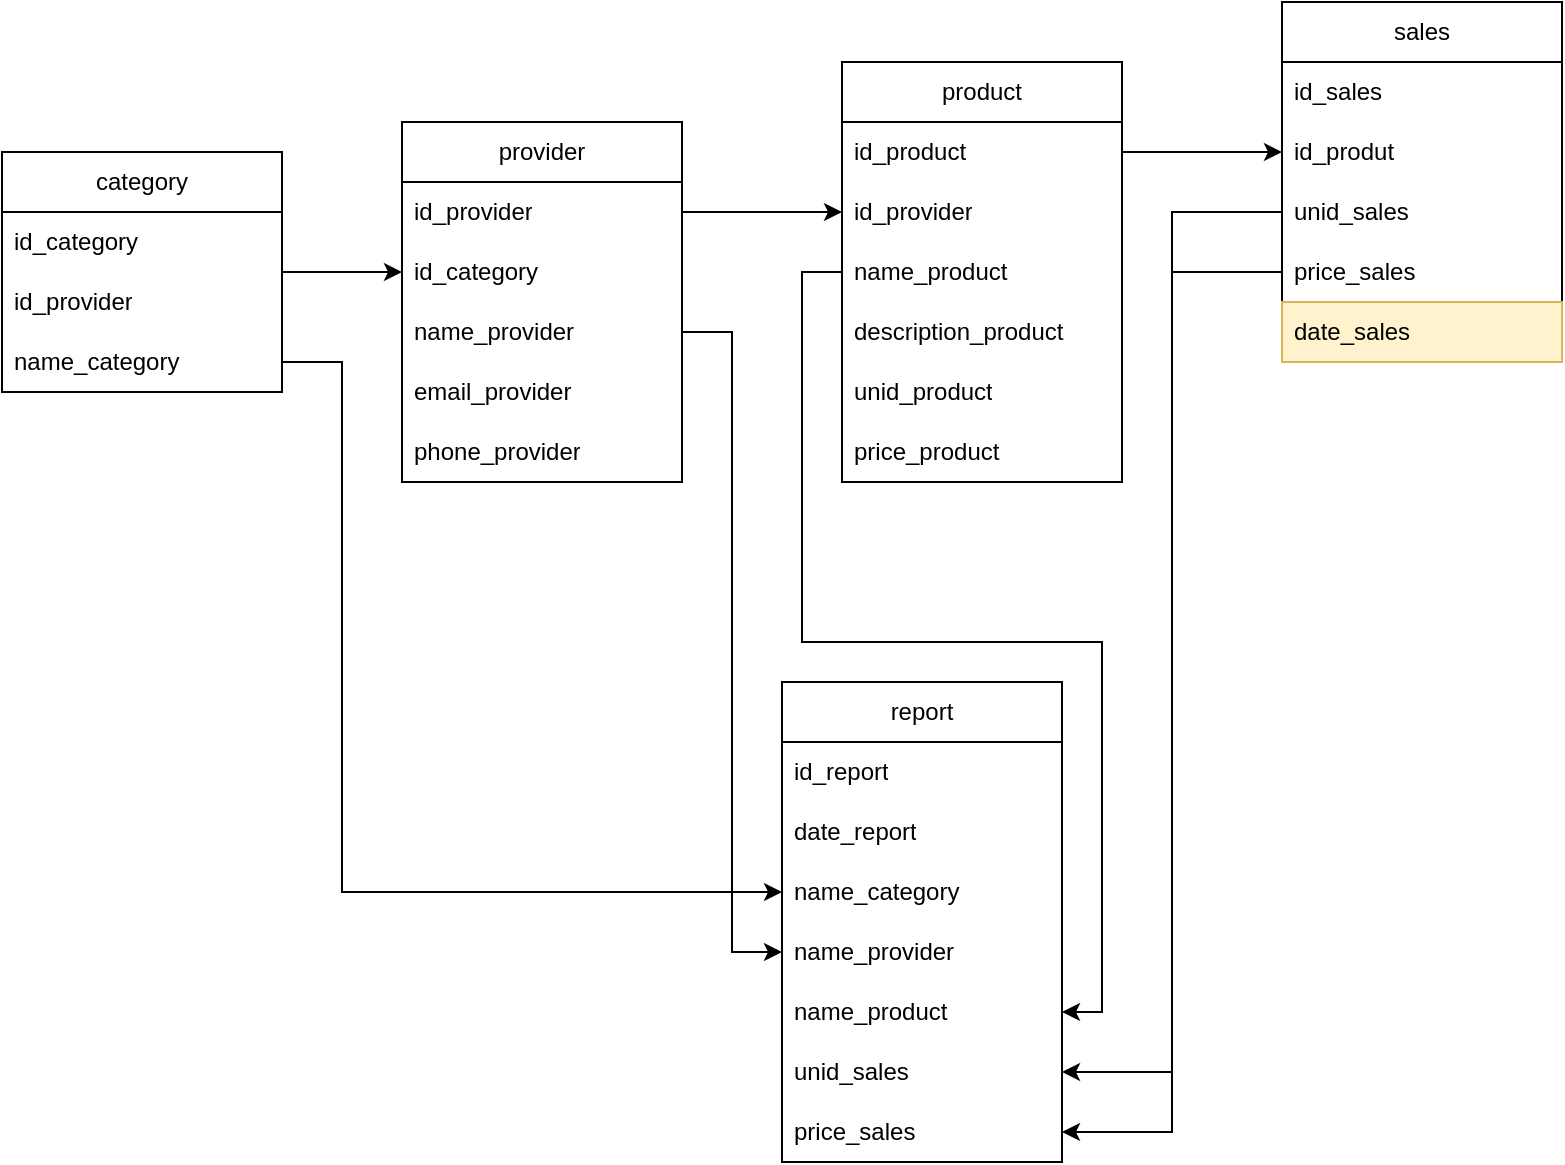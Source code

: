 <mxfile version="27.0.8">
  <diagram name="Página-1" id="ajEDRnxrvDkNIgjx_TTx">
    <mxGraphModel dx="1811" dy="532" grid="1" gridSize="10" guides="1" tooltips="1" connect="1" arrows="1" fold="1" page="1" pageScale="1" pageWidth="827" pageHeight="1169" math="0" shadow="0">
      <root>
        <mxCell id="0" />
        <mxCell id="1" parent="0" />
        <mxCell id="a7afHNPP4KBIttGVi1BC-3" value="provider" style="swimlane;fontStyle=0;childLayout=stackLayout;horizontal=1;startSize=30;horizontalStack=0;resizeParent=1;resizeParentMax=0;resizeLast=0;collapsible=1;marginBottom=0;whiteSpace=wrap;html=1;" vertex="1" parent="1">
          <mxGeometry x="150" y="130" width="140" height="180" as="geometry">
            <mxRectangle x="100" y="130" width="90" height="30" as="alternateBounds" />
          </mxGeometry>
        </mxCell>
        <mxCell id="a7afHNPP4KBIttGVi1BC-4" value="id_provider" style="text;strokeColor=none;fillColor=none;align=left;verticalAlign=middle;spacingLeft=4;spacingRight=4;overflow=hidden;points=[[0,0.5],[1,0.5]];portConstraint=eastwest;rotatable=0;whiteSpace=wrap;html=1;" vertex="1" parent="a7afHNPP4KBIttGVi1BC-3">
          <mxGeometry y="30" width="140" height="30" as="geometry" />
        </mxCell>
        <mxCell id="a7afHNPP4KBIttGVi1BC-5" value="id_category" style="text;strokeColor=none;fillColor=none;align=left;verticalAlign=middle;spacingLeft=4;spacingRight=4;overflow=hidden;points=[[0,0.5],[1,0.5]];portConstraint=eastwest;rotatable=0;whiteSpace=wrap;html=1;" vertex="1" parent="a7afHNPP4KBIttGVi1BC-3">
          <mxGeometry y="60" width="140" height="30" as="geometry" />
        </mxCell>
        <mxCell id="a7afHNPP4KBIttGVi1BC-6" value="name_provider" style="text;strokeColor=none;fillColor=none;align=left;verticalAlign=middle;spacingLeft=4;spacingRight=4;overflow=hidden;points=[[0,0.5],[1,0.5]];portConstraint=eastwest;rotatable=0;whiteSpace=wrap;html=1;" vertex="1" parent="a7afHNPP4KBIttGVi1BC-3">
          <mxGeometry y="90" width="140" height="30" as="geometry" />
        </mxCell>
        <mxCell id="a7afHNPP4KBIttGVi1BC-8" value="email_provider" style="text;strokeColor=none;fillColor=none;align=left;verticalAlign=middle;spacingLeft=4;spacingRight=4;overflow=hidden;points=[[0,0.5],[1,0.5]];portConstraint=eastwest;rotatable=0;whiteSpace=wrap;html=1;" vertex="1" parent="a7afHNPP4KBIttGVi1BC-3">
          <mxGeometry y="120" width="140" height="30" as="geometry" />
        </mxCell>
        <mxCell id="a7afHNPP4KBIttGVi1BC-10" value="phone_provider" style="text;strokeColor=none;fillColor=none;align=left;verticalAlign=middle;spacingLeft=4;spacingRight=4;overflow=hidden;points=[[0,0.5],[1,0.5]];portConstraint=eastwest;rotatable=0;whiteSpace=wrap;html=1;" vertex="1" parent="a7afHNPP4KBIttGVi1BC-3">
          <mxGeometry y="150" width="140" height="30" as="geometry" />
        </mxCell>
        <mxCell id="a7afHNPP4KBIttGVi1BC-17" style="edgeStyle=orthogonalEdgeStyle;rounded=0;orthogonalLoop=1;jettySize=auto;html=1;" edge="1" parent="1" source="a7afHNPP4KBIttGVi1BC-11" target="a7afHNPP4KBIttGVi1BC-5">
          <mxGeometry relative="1" as="geometry" />
        </mxCell>
        <mxCell id="a7afHNPP4KBIttGVi1BC-11" value="category" style="swimlane;fontStyle=0;childLayout=stackLayout;horizontal=1;startSize=30;horizontalStack=0;resizeParent=1;resizeParentMax=0;resizeLast=0;collapsible=1;marginBottom=0;whiteSpace=wrap;html=1;" vertex="1" parent="1">
          <mxGeometry x="-50" y="145" width="140" height="120" as="geometry">
            <mxRectangle x="100" y="130" width="90" height="30" as="alternateBounds" />
          </mxGeometry>
        </mxCell>
        <mxCell id="a7afHNPP4KBIttGVi1BC-13" value="id_category" style="text;strokeColor=none;fillColor=none;align=left;verticalAlign=middle;spacingLeft=4;spacingRight=4;overflow=hidden;points=[[0,0.5],[1,0.5]];portConstraint=eastwest;rotatable=0;whiteSpace=wrap;html=1;" vertex="1" parent="a7afHNPP4KBIttGVi1BC-11">
          <mxGeometry y="30" width="140" height="30" as="geometry" />
        </mxCell>
        <mxCell id="a7afHNPP4KBIttGVi1BC-12" value="id_provider" style="text;strokeColor=none;fillColor=none;align=left;verticalAlign=middle;spacingLeft=4;spacingRight=4;overflow=hidden;points=[[0,0.5],[1,0.5]];portConstraint=eastwest;rotatable=0;whiteSpace=wrap;html=1;" vertex="1" parent="a7afHNPP4KBIttGVi1BC-11">
          <mxGeometry y="60" width="140" height="30" as="geometry" />
        </mxCell>
        <mxCell id="a7afHNPP4KBIttGVi1BC-14" value="name_category" style="text;strokeColor=none;fillColor=none;align=left;verticalAlign=middle;spacingLeft=4;spacingRight=4;overflow=hidden;points=[[0,0.5],[1,0.5]];portConstraint=eastwest;rotatable=0;whiteSpace=wrap;html=1;" vertex="1" parent="a7afHNPP4KBIttGVi1BC-11">
          <mxGeometry y="90" width="140" height="30" as="geometry" />
        </mxCell>
        <mxCell id="a7afHNPP4KBIttGVi1BC-18" value="product" style="swimlane;fontStyle=0;childLayout=stackLayout;horizontal=1;startSize=30;horizontalStack=0;resizeParent=1;resizeParentMax=0;resizeLast=0;collapsible=1;marginBottom=0;whiteSpace=wrap;html=1;" vertex="1" parent="1">
          <mxGeometry x="370" y="100" width="140" height="210" as="geometry">
            <mxRectangle x="100" y="130" width="90" height="30" as="alternateBounds" />
          </mxGeometry>
        </mxCell>
        <mxCell id="a7afHNPP4KBIttGVi1BC-20" value="id_product" style="text;strokeColor=none;fillColor=none;align=left;verticalAlign=middle;spacingLeft=4;spacingRight=4;overflow=hidden;points=[[0,0.5],[1,0.5]];portConstraint=eastwest;rotatable=0;whiteSpace=wrap;html=1;" vertex="1" parent="a7afHNPP4KBIttGVi1BC-18">
          <mxGeometry y="30" width="140" height="30" as="geometry" />
        </mxCell>
        <mxCell id="a7afHNPP4KBIttGVi1BC-19" value="id_provider" style="text;strokeColor=none;fillColor=none;align=left;verticalAlign=middle;spacingLeft=4;spacingRight=4;overflow=hidden;points=[[0,0.5],[1,0.5]];portConstraint=eastwest;rotatable=0;whiteSpace=wrap;html=1;" vertex="1" parent="a7afHNPP4KBIttGVi1BC-18">
          <mxGeometry y="60" width="140" height="30" as="geometry" />
        </mxCell>
        <mxCell id="a7afHNPP4KBIttGVi1BC-21" value="name_product" style="text;strokeColor=none;fillColor=none;align=left;verticalAlign=middle;spacingLeft=4;spacingRight=4;overflow=hidden;points=[[0,0.5],[1,0.5]];portConstraint=eastwest;rotatable=0;whiteSpace=wrap;html=1;" vertex="1" parent="a7afHNPP4KBIttGVi1BC-18">
          <mxGeometry y="90" width="140" height="30" as="geometry" />
        </mxCell>
        <mxCell id="a7afHNPP4KBIttGVi1BC-22" value="description_product" style="text;strokeColor=none;fillColor=none;align=left;verticalAlign=middle;spacingLeft=4;spacingRight=4;overflow=hidden;points=[[0,0.5],[1,0.5]];portConstraint=eastwest;rotatable=0;whiteSpace=wrap;html=1;" vertex="1" parent="a7afHNPP4KBIttGVi1BC-18">
          <mxGeometry y="120" width="140" height="30" as="geometry" />
        </mxCell>
        <mxCell id="a7afHNPP4KBIttGVi1BC-23" value="unid_product" style="text;strokeColor=none;fillColor=none;align=left;verticalAlign=middle;spacingLeft=4;spacingRight=4;overflow=hidden;points=[[0,0.5],[1,0.5]];portConstraint=eastwest;rotatable=0;whiteSpace=wrap;html=1;" vertex="1" parent="a7afHNPP4KBIttGVi1BC-18">
          <mxGeometry y="150" width="140" height="30" as="geometry" />
        </mxCell>
        <mxCell id="a7afHNPP4KBIttGVi1BC-24" value="price_product" style="text;strokeColor=none;fillColor=none;align=left;verticalAlign=middle;spacingLeft=4;spacingRight=4;overflow=hidden;points=[[0,0.5],[1,0.5]];portConstraint=eastwest;rotatable=0;whiteSpace=wrap;html=1;" vertex="1" parent="a7afHNPP4KBIttGVi1BC-18">
          <mxGeometry y="180" width="140" height="30" as="geometry" />
        </mxCell>
        <mxCell id="a7afHNPP4KBIttGVi1BC-25" style="edgeStyle=orthogonalEdgeStyle;rounded=0;orthogonalLoop=1;jettySize=auto;html=1;" edge="1" parent="1" source="a7afHNPP4KBIttGVi1BC-4" target="a7afHNPP4KBIttGVi1BC-19">
          <mxGeometry relative="1" as="geometry" />
        </mxCell>
        <mxCell id="a7afHNPP4KBIttGVi1BC-27" value="sales" style="swimlane;fontStyle=0;childLayout=stackLayout;horizontal=1;startSize=30;horizontalStack=0;resizeParent=1;resizeParentMax=0;resizeLast=0;collapsible=1;marginBottom=0;whiteSpace=wrap;html=1;" vertex="1" parent="1">
          <mxGeometry x="590" y="70" width="140" height="180" as="geometry">
            <mxRectangle x="100" y="130" width="90" height="30" as="alternateBounds" />
          </mxGeometry>
        </mxCell>
        <mxCell id="a7afHNPP4KBIttGVi1BC-28" value="id_sales" style="text;strokeColor=none;fillColor=none;align=left;verticalAlign=middle;spacingLeft=4;spacingRight=4;overflow=hidden;points=[[0,0.5],[1,0.5]];portConstraint=eastwest;rotatable=0;whiteSpace=wrap;html=1;" vertex="1" parent="a7afHNPP4KBIttGVi1BC-27">
          <mxGeometry y="30" width="140" height="30" as="geometry" />
        </mxCell>
        <mxCell id="a7afHNPP4KBIttGVi1BC-29" value="id_produt" style="text;strokeColor=none;fillColor=none;align=left;verticalAlign=middle;spacingLeft=4;spacingRight=4;overflow=hidden;points=[[0,0.5],[1,0.5]];portConstraint=eastwest;rotatable=0;whiteSpace=wrap;html=1;" vertex="1" parent="a7afHNPP4KBIttGVi1BC-27">
          <mxGeometry y="60" width="140" height="30" as="geometry" />
        </mxCell>
        <mxCell id="a7afHNPP4KBIttGVi1BC-30" value="unid_sales" style="text;strokeColor=none;fillColor=none;align=left;verticalAlign=middle;spacingLeft=4;spacingRight=4;overflow=hidden;points=[[0,0.5],[1,0.5]];portConstraint=eastwest;rotatable=0;whiteSpace=wrap;html=1;" vertex="1" parent="a7afHNPP4KBIttGVi1BC-27">
          <mxGeometry y="90" width="140" height="30" as="geometry" />
        </mxCell>
        <mxCell id="a7afHNPP4KBIttGVi1BC-33" value="price_sales" style="text;strokeColor=none;fillColor=none;align=left;verticalAlign=middle;spacingLeft=4;spacingRight=4;overflow=hidden;points=[[0,0.5],[1,0.5]];portConstraint=eastwest;rotatable=0;whiteSpace=wrap;html=1;" vertex="1" parent="a7afHNPP4KBIttGVi1BC-27">
          <mxGeometry y="120" width="140" height="30" as="geometry" />
        </mxCell>
        <mxCell id="a7afHNPP4KBIttGVi1BC-49" value="date_sales" style="text;strokeColor=#d6b656;fillColor=#fff2cc;align=left;verticalAlign=middle;spacingLeft=4;spacingRight=4;overflow=hidden;points=[[0,0.5],[1,0.5]];portConstraint=eastwest;rotatable=0;whiteSpace=wrap;html=1;" vertex="1" parent="a7afHNPP4KBIttGVi1BC-27">
          <mxGeometry y="150" width="140" height="30" as="geometry" />
        </mxCell>
        <mxCell id="a7afHNPP4KBIttGVi1BC-34" style="edgeStyle=orthogonalEdgeStyle;rounded=0;orthogonalLoop=1;jettySize=auto;html=1;" edge="1" parent="1" source="a7afHNPP4KBIttGVi1BC-20" target="a7afHNPP4KBIttGVi1BC-29">
          <mxGeometry relative="1" as="geometry" />
        </mxCell>
        <mxCell id="a7afHNPP4KBIttGVi1BC-35" value="report" style="swimlane;fontStyle=0;childLayout=stackLayout;horizontal=1;startSize=30;horizontalStack=0;resizeParent=1;resizeParentMax=0;resizeLast=0;collapsible=1;marginBottom=0;whiteSpace=wrap;html=1;" vertex="1" parent="1">
          <mxGeometry x="340" y="410" width="140" height="240" as="geometry">
            <mxRectangle x="100" y="130" width="90" height="30" as="alternateBounds" />
          </mxGeometry>
        </mxCell>
        <mxCell id="a7afHNPP4KBIttGVi1BC-41" value="id_report" style="text;strokeColor=none;fillColor=none;align=left;verticalAlign=middle;spacingLeft=4;spacingRight=4;overflow=hidden;points=[[0,0.5],[1,0.5]];portConstraint=eastwest;rotatable=0;whiteSpace=wrap;html=1;" vertex="1" parent="a7afHNPP4KBIttGVi1BC-35">
          <mxGeometry y="30" width="140" height="30" as="geometry" />
        </mxCell>
        <mxCell id="a7afHNPP4KBIttGVi1BC-48" value="date_report" style="text;strokeColor=none;fillColor=none;align=left;verticalAlign=middle;spacingLeft=4;spacingRight=4;overflow=hidden;points=[[0,0.5],[1,0.5]];portConstraint=eastwest;rotatable=0;whiteSpace=wrap;html=1;" vertex="1" parent="a7afHNPP4KBIttGVi1BC-35">
          <mxGeometry y="60" width="140" height="30" as="geometry" />
        </mxCell>
        <mxCell id="a7afHNPP4KBIttGVi1BC-36" value="name_category" style="text;strokeColor=none;fillColor=none;align=left;verticalAlign=middle;spacingLeft=4;spacingRight=4;overflow=hidden;points=[[0,0.5],[1,0.5]];portConstraint=eastwest;rotatable=0;whiteSpace=wrap;html=1;" vertex="1" parent="a7afHNPP4KBIttGVi1BC-35">
          <mxGeometry y="90" width="140" height="30" as="geometry" />
        </mxCell>
        <mxCell id="a7afHNPP4KBIttGVi1BC-37" value="name_provider" style="text;strokeColor=none;fillColor=none;align=left;verticalAlign=middle;spacingLeft=4;spacingRight=4;overflow=hidden;points=[[0,0.5],[1,0.5]];portConstraint=eastwest;rotatable=0;whiteSpace=wrap;html=1;" vertex="1" parent="a7afHNPP4KBIttGVi1BC-35">
          <mxGeometry y="120" width="140" height="30" as="geometry" />
        </mxCell>
        <mxCell id="a7afHNPP4KBIttGVi1BC-38" value="name_product" style="text;strokeColor=none;fillColor=none;align=left;verticalAlign=middle;spacingLeft=4;spacingRight=4;overflow=hidden;points=[[0,0.5],[1,0.5]];portConstraint=eastwest;rotatable=0;whiteSpace=wrap;html=1;" vertex="1" parent="a7afHNPP4KBIttGVi1BC-35">
          <mxGeometry y="150" width="140" height="30" as="geometry" />
        </mxCell>
        <mxCell id="a7afHNPP4KBIttGVi1BC-39" value="unid_sales" style="text;strokeColor=none;fillColor=none;align=left;verticalAlign=middle;spacingLeft=4;spacingRight=4;overflow=hidden;points=[[0,0.5],[1,0.5]];portConstraint=eastwest;rotatable=0;whiteSpace=wrap;html=1;" vertex="1" parent="a7afHNPP4KBIttGVi1BC-35">
          <mxGeometry y="180" width="140" height="30" as="geometry" />
        </mxCell>
        <mxCell id="a7afHNPP4KBIttGVi1BC-40" value="price_sales" style="text;strokeColor=none;fillColor=none;align=left;verticalAlign=middle;spacingLeft=4;spacingRight=4;overflow=hidden;points=[[0,0.5],[1,0.5]];portConstraint=eastwest;rotatable=0;whiteSpace=wrap;html=1;" vertex="1" parent="a7afHNPP4KBIttGVi1BC-35">
          <mxGeometry y="210" width="140" height="30" as="geometry" />
        </mxCell>
        <mxCell id="a7afHNPP4KBIttGVi1BC-42" style="edgeStyle=orthogonalEdgeStyle;rounded=0;orthogonalLoop=1;jettySize=auto;html=1;entryX=0;entryY=0.5;entryDx=0;entryDy=0;" edge="1" parent="1" source="a7afHNPP4KBIttGVi1BC-14" target="a7afHNPP4KBIttGVi1BC-36">
          <mxGeometry relative="1" as="geometry">
            <Array as="points">
              <mxPoint x="120" y="250" />
              <mxPoint x="120" y="515" />
            </Array>
          </mxGeometry>
        </mxCell>
        <mxCell id="a7afHNPP4KBIttGVi1BC-43" style="edgeStyle=orthogonalEdgeStyle;rounded=0;orthogonalLoop=1;jettySize=auto;html=1;" edge="1" parent="1" source="a7afHNPP4KBIttGVi1BC-6" target="a7afHNPP4KBIttGVi1BC-37">
          <mxGeometry relative="1" as="geometry" />
        </mxCell>
        <mxCell id="a7afHNPP4KBIttGVi1BC-45" style="edgeStyle=orthogonalEdgeStyle;rounded=0;orthogonalLoop=1;jettySize=auto;html=1;entryX=1;entryY=0.5;entryDx=0;entryDy=0;" edge="1" parent="1" source="a7afHNPP4KBIttGVi1BC-30" target="a7afHNPP4KBIttGVi1BC-39">
          <mxGeometry relative="1" as="geometry" />
        </mxCell>
        <mxCell id="a7afHNPP4KBIttGVi1BC-46" style="edgeStyle=orthogonalEdgeStyle;rounded=0;orthogonalLoop=1;jettySize=auto;html=1;entryX=1;entryY=0.5;entryDx=0;entryDy=0;" edge="1" parent="1" source="a7afHNPP4KBIttGVi1BC-21" target="a7afHNPP4KBIttGVi1BC-38">
          <mxGeometry relative="1" as="geometry" />
        </mxCell>
        <mxCell id="a7afHNPP4KBIttGVi1BC-47" style="edgeStyle=orthogonalEdgeStyle;rounded=0;orthogonalLoop=1;jettySize=auto;html=1;" edge="1" parent="1" source="a7afHNPP4KBIttGVi1BC-33" target="a7afHNPP4KBIttGVi1BC-40">
          <mxGeometry relative="1" as="geometry" />
        </mxCell>
      </root>
    </mxGraphModel>
  </diagram>
</mxfile>
